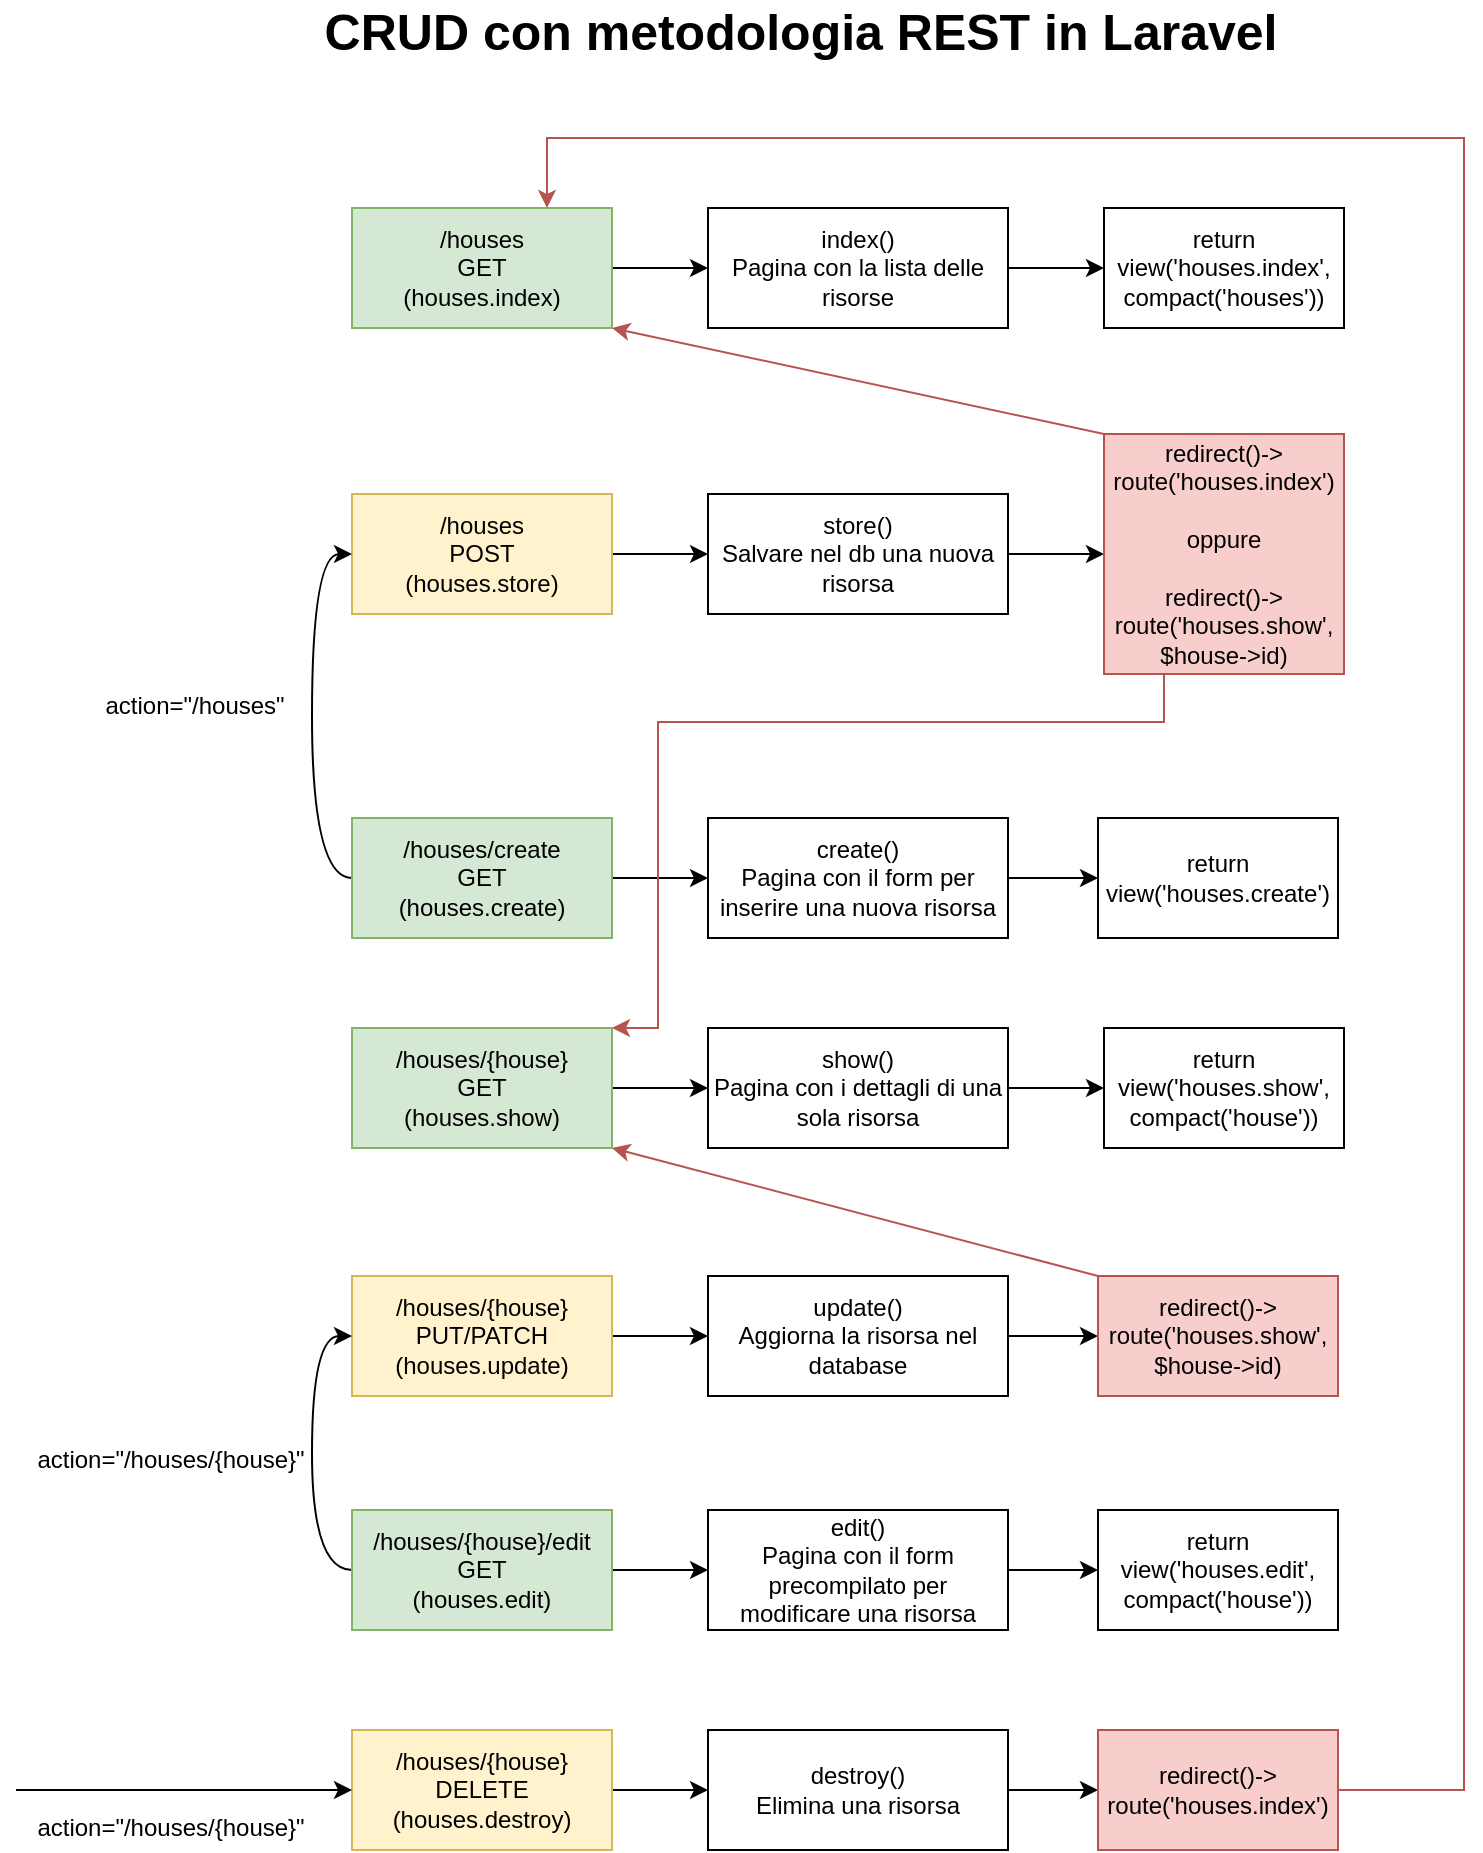<mxfile version="17.5.0" type="device"><diagram id="pF5Ckg5wIkr2pOrJASpG" name="Page-1"><mxGraphModel dx="1093" dy="576" grid="0" gridSize="10" guides="1" tooltips="1" connect="1" arrows="1" fold="1" page="1" pageScale="1" pageWidth="850" pageHeight="1100" math="0" shadow="0"><root><mxCell id="0"/><mxCell id="1" parent="0"/><mxCell id="luJqO4RfnFqcyu_j-J3B-9" value="" style="edgeStyle=orthogonalEdgeStyle;rounded=0;orthogonalLoop=1;jettySize=auto;html=1;" edge="1" parent="1" source="luJqO4RfnFqcyu_j-J3B-1" target="luJqO4RfnFqcyu_j-J3B-8"><mxGeometry relative="1" as="geometry"/></mxCell><mxCell id="luJqO4RfnFqcyu_j-J3B-1" value="/houses&lt;br&gt;GET&lt;br&gt;(houses.index)" style="rounded=0;whiteSpace=wrap;html=1;fillColor=#d5e8d4;strokeColor=#82b366;" vertex="1" parent="1"><mxGeometry x="219" y="153" width="130" height="60" as="geometry"/></mxCell><mxCell id="luJqO4RfnFqcyu_j-J3B-11" value="" style="edgeStyle=orthogonalEdgeStyle;rounded=0;orthogonalLoop=1;jettySize=auto;html=1;" edge="1" parent="1" source="luJqO4RfnFqcyu_j-J3B-2" target="luJqO4RfnFqcyu_j-J3B-10"><mxGeometry relative="1" as="geometry"/></mxCell><mxCell id="luJqO4RfnFqcyu_j-J3B-2" value="/houses&lt;br&gt;POST&lt;br&gt;(houses.store)" style="rounded=0;whiteSpace=wrap;html=1;fillColor=#fff2cc;strokeColor=#d6b656;" vertex="1" parent="1"><mxGeometry x="219" y="296" width="130" height="60" as="geometry"/></mxCell><mxCell id="luJqO4RfnFqcyu_j-J3B-13" value="" style="edgeStyle=orthogonalEdgeStyle;rounded=0;orthogonalLoop=1;jettySize=auto;html=1;" edge="1" parent="1" source="luJqO4RfnFqcyu_j-J3B-3" target="luJqO4RfnFqcyu_j-J3B-12"><mxGeometry relative="1" as="geometry"/></mxCell><mxCell id="luJqO4RfnFqcyu_j-J3B-15" style="edgeStyle=orthogonalEdgeStyle;curved=1;rounded=0;orthogonalLoop=1;jettySize=auto;html=1;exitX=0;exitY=0.5;exitDx=0;exitDy=0;entryX=0;entryY=0.5;entryDx=0;entryDy=0;" edge="1" parent="1" source="luJqO4RfnFqcyu_j-J3B-3" target="luJqO4RfnFqcyu_j-J3B-2"><mxGeometry relative="1" as="geometry"/></mxCell><mxCell id="luJqO4RfnFqcyu_j-J3B-3" value="/houses/create&lt;br&gt;GET&lt;br&gt;(houses.create)" style="rounded=0;whiteSpace=wrap;html=1;fillColor=#d5e8d4;strokeColor=#82b366;" vertex="1" parent="1"><mxGeometry x="219" y="458" width="130" height="60" as="geometry"/></mxCell><mxCell id="luJqO4RfnFqcyu_j-J3B-18" value="" style="edgeStyle=orthogonalEdgeStyle;curved=1;rounded=0;orthogonalLoop=1;jettySize=auto;html=1;" edge="1" parent="1" source="luJqO4RfnFqcyu_j-J3B-4" target="luJqO4RfnFqcyu_j-J3B-17"><mxGeometry relative="1" as="geometry"/></mxCell><mxCell id="luJqO4RfnFqcyu_j-J3B-4" value="/houses/{house}&lt;br&gt;GET&lt;br&gt;(houses.show)" style="rounded=0;whiteSpace=wrap;html=1;fillColor=#d5e8d4;strokeColor=#82b366;" vertex="1" parent="1"><mxGeometry x="219" y="563" width="130" height="60" as="geometry"/></mxCell><mxCell id="luJqO4RfnFqcyu_j-J3B-25" value="" style="edgeStyle=orthogonalEdgeStyle;curved=1;rounded=0;orthogonalLoop=1;jettySize=auto;html=1;" edge="1" parent="1" source="luJqO4RfnFqcyu_j-J3B-6" target="luJqO4RfnFqcyu_j-J3B-24"><mxGeometry relative="1" as="geometry"/></mxCell><mxCell id="luJqO4RfnFqcyu_j-J3B-6" value="/houses/{house}&lt;br&gt;PUT/PATCH&lt;br&gt;(houses.update)" style="rounded=0;whiteSpace=wrap;html=1;fillColor=#fff2cc;strokeColor=#d6b656;" vertex="1" parent="1"><mxGeometry x="219" y="687" width="130" height="60" as="geometry"/></mxCell><mxCell id="luJqO4RfnFqcyu_j-J3B-27" value="" style="edgeStyle=orthogonalEdgeStyle;curved=1;rounded=0;orthogonalLoop=1;jettySize=auto;html=1;" edge="1" parent="1" source="luJqO4RfnFqcyu_j-J3B-7" target="luJqO4RfnFqcyu_j-J3B-26"><mxGeometry relative="1" as="geometry"/></mxCell><mxCell id="luJqO4RfnFqcyu_j-J3B-7" value="/houses/{house}&lt;br&gt;DELETE&lt;br&gt;(houses.destroy)" style="rounded=0;whiteSpace=wrap;html=1;fillColor=#fff2cc;strokeColor=#d6b656;" vertex="1" parent="1"><mxGeometry x="219" y="914" width="130" height="60" as="geometry"/></mxCell><mxCell id="luJqO4RfnFqcyu_j-J3B-54" value="" style="edgeStyle=orthogonalEdgeStyle;rounded=0;orthogonalLoop=1;jettySize=auto;html=1;fontSize=25;" edge="1" parent="1" source="luJqO4RfnFqcyu_j-J3B-8" target="luJqO4RfnFqcyu_j-J3B-53"><mxGeometry relative="1" as="geometry"/></mxCell><mxCell id="luJqO4RfnFqcyu_j-J3B-8" value="index()&lt;br&gt;Pagina con la lista delle risorse" style="rounded=0;whiteSpace=wrap;html=1;" vertex="1" parent="1"><mxGeometry x="397" y="153" width="150" height="60" as="geometry"/></mxCell><mxCell id="luJqO4RfnFqcyu_j-J3B-50" value="" style="edgeStyle=orthogonalEdgeStyle;rounded=0;orthogonalLoop=1;jettySize=auto;html=1;fontSize=25;" edge="1" parent="1" source="luJqO4RfnFqcyu_j-J3B-10" target="luJqO4RfnFqcyu_j-J3B-49"><mxGeometry relative="1" as="geometry"/></mxCell><mxCell id="luJqO4RfnFqcyu_j-J3B-10" value="store()&lt;br&gt;Salvare nel db una nuova risorsa" style="whiteSpace=wrap;html=1;rounded=0;" vertex="1" parent="1"><mxGeometry x="397" y="296" width="150" height="60" as="geometry"/></mxCell><mxCell id="luJqO4RfnFqcyu_j-J3B-41" value="" style="edgeStyle=orthogonalEdgeStyle;rounded=0;orthogonalLoop=1;jettySize=auto;html=1;fontSize=25;" edge="1" parent="1" source="luJqO4RfnFqcyu_j-J3B-12" target="luJqO4RfnFqcyu_j-J3B-40"><mxGeometry relative="1" as="geometry"/></mxCell><mxCell id="luJqO4RfnFqcyu_j-J3B-12" value="create()&lt;br&gt;Pagina con il form per inserire una nuova risorsa" style="whiteSpace=wrap;html=1;rounded=0;" vertex="1" parent="1"><mxGeometry x="397" y="458" width="150" height="60" as="geometry"/></mxCell><mxCell id="luJqO4RfnFqcyu_j-J3B-16" value="action=&quot;/houses&quot;" style="text;html=1;align=center;verticalAlign=middle;resizable=0;points=[];autosize=1;strokeColor=none;fillColor=none;" vertex="1" parent="1"><mxGeometry x="90" y="393" width="100" height="18" as="geometry"/></mxCell><mxCell id="luJqO4RfnFqcyu_j-J3B-52" value="" style="edgeStyle=orthogonalEdgeStyle;rounded=0;orthogonalLoop=1;jettySize=auto;html=1;fontSize=25;" edge="1" parent="1" source="luJqO4RfnFqcyu_j-J3B-17" target="luJqO4RfnFqcyu_j-J3B-51"><mxGeometry relative="1" as="geometry"/></mxCell><mxCell id="luJqO4RfnFqcyu_j-J3B-17" value="show()&lt;br&gt;Pagina con i dettagli di una sola risorsa" style="whiteSpace=wrap;html=1;rounded=0;" vertex="1" parent="1"><mxGeometry x="397" y="563" width="150" height="60" as="geometry"/></mxCell><mxCell id="luJqO4RfnFqcyu_j-J3B-21" value="" style="edgeStyle=orthogonalEdgeStyle;curved=1;rounded=0;orthogonalLoop=1;jettySize=auto;html=1;" edge="1" parent="1" source="luJqO4RfnFqcyu_j-J3B-19" target="luJqO4RfnFqcyu_j-J3B-20"><mxGeometry relative="1" as="geometry"/></mxCell><mxCell id="luJqO4RfnFqcyu_j-J3B-22" style="edgeStyle=orthogonalEdgeStyle;curved=1;rounded=0;orthogonalLoop=1;jettySize=auto;html=1;exitX=0;exitY=0.5;exitDx=0;exitDy=0;entryX=0;entryY=0.5;entryDx=0;entryDy=0;" edge="1" parent="1" source="luJqO4RfnFqcyu_j-J3B-19" target="luJqO4RfnFqcyu_j-J3B-6"><mxGeometry relative="1" as="geometry"/></mxCell><mxCell id="luJqO4RfnFqcyu_j-J3B-19" value="/houses/{house}/edit&lt;br&gt;GET&lt;br&gt;(houses.edit)" style="rounded=0;whiteSpace=wrap;html=1;fillColor=#d5e8d4;strokeColor=#82b366;" vertex="1" parent="1"><mxGeometry x="219" y="804" width="130" height="60" as="geometry"/></mxCell><mxCell id="luJqO4RfnFqcyu_j-J3B-43" value="" style="edgeStyle=orthogonalEdgeStyle;rounded=0;orthogonalLoop=1;jettySize=auto;html=1;fontSize=25;" edge="1" parent="1" source="luJqO4RfnFqcyu_j-J3B-20" target="luJqO4RfnFqcyu_j-J3B-42"><mxGeometry relative="1" as="geometry"/></mxCell><mxCell id="luJqO4RfnFqcyu_j-J3B-20" value="edit()&lt;br&gt;Pagina con il form precompilato per modificare una risorsa" style="whiteSpace=wrap;html=1;rounded=0;" vertex="1" parent="1"><mxGeometry x="397" y="804" width="150" height="60" as="geometry"/></mxCell><mxCell id="luJqO4RfnFqcyu_j-J3B-23" value="action=&quot;/houses/{house}&quot;" style="text;html=1;align=center;verticalAlign=middle;resizable=0;points=[];autosize=1;strokeColor=none;fillColor=none;" vertex="1" parent="1"><mxGeometry x="56" y="770" width="144" height="18" as="geometry"/></mxCell><mxCell id="luJqO4RfnFqcyu_j-J3B-47" value="" style="edgeStyle=orthogonalEdgeStyle;rounded=0;orthogonalLoop=1;jettySize=auto;html=1;fontSize=25;" edge="1" parent="1" source="luJqO4RfnFqcyu_j-J3B-24" target="luJqO4RfnFqcyu_j-J3B-46"><mxGeometry relative="1" as="geometry"/></mxCell><mxCell id="luJqO4RfnFqcyu_j-J3B-24" value="update()&lt;br&gt;Aggiorna la risorsa nel database" style="whiteSpace=wrap;html=1;rounded=0;" vertex="1" parent="1"><mxGeometry x="397" y="687" width="150" height="60" as="geometry"/></mxCell><mxCell id="luJqO4RfnFqcyu_j-J3B-45" value="" style="edgeStyle=orthogonalEdgeStyle;rounded=0;orthogonalLoop=1;jettySize=auto;html=1;fontSize=25;" edge="1" parent="1" source="luJqO4RfnFqcyu_j-J3B-26" target="luJqO4RfnFqcyu_j-J3B-44"><mxGeometry relative="1" as="geometry"/></mxCell><mxCell id="luJqO4RfnFqcyu_j-J3B-26" value="destroy()&lt;br&gt;Elimina una risorsa" style="whiteSpace=wrap;html=1;rounded=0;" vertex="1" parent="1"><mxGeometry x="397" y="914" width="150" height="60" as="geometry"/></mxCell><mxCell id="luJqO4RfnFqcyu_j-J3B-28" value="action=&quot;/houses/{house}&quot;" style="text;html=1;align=center;verticalAlign=middle;resizable=0;points=[];autosize=1;strokeColor=none;fillColor=none;" vertex="1" parent="1"><mxGeometry x="56" y="954" width="144" height="18" as="geometry"/></mxCell><mxCell id="luJqO4RfnFqcyu_j-J3B-29" value="" style="endArrow=classic;html=1;rounded=0;entryX=0;entryY=0.5;entryDx=0;entryDy=0;" edge="1" parent="1" target="luJqO4RfnFqcyu_j-J3B-7"><mxGeometry width="50" height="50" relative="1" as="geometry"><mxPoint x="51" y="944" as="sourcePoint"/><mxPoint x="447" y="904" as="targetPoint"/></mxGeometry></mxCell><mxCell id="luJqO4RfnFqcyu_j-J3B-38" value="&lt;b&gt;&lt;font style=&quot;font-size: 25px&quot;&gt;CRUD con metodologia REST in Laravel&lt;/font&gt;&lt;/b&gt;" style="text;html=1;align=center;verticalAlign=middle;resizable=0;points=[];autosize=1;strokeColor=none;fillColor=none;" vertex="1" parent="1"><mxGeometry x="200" y="53" width="486" height="22" as="geometry"/></mxCell><mxCell id="luJqO4RfnFqcyu_j-J3B-40" value="return view('houses.create')" style="whiteSpace=wrap;html=1;rounded=0;" vertex="1" parent="1"><mxGeometry x="592" y="458" width="120" height="60" as="geometry"/></mxCell><mxCell id="luJqO4RfnFqcyu_j-J3B-42" value="&lt;span&gt;return view('houses.edit', compact('house'))&lt;/span&gt;" style="whiteSpace=wrap;html=1;rounded=0;" vertex="1" parent="1"><mxGeometry x="592" y="804" width="120" height="60" as="geometry"/></mxCell><mxCell id="luJqO4RfnFqcyu_j-J3B-59" style="edgeStyle=orthogonalEdgeStyle;rounded=0;orthogonalLoop=1;jettySize=auto;html=1;entryX=0.75;entryY=0;entryDx=0;entryDy=0;fontSize=25;fillColor=#f8cecc;strokeColor=#b85450;exitX=1;exitY=0.5;exitDx=0;exitDy=0;" edge="1" parent="1" source="luJqO4RfnFqcyu_j-J3B-44" target="luJqO4RfnFqcyu_j-J3B-1"><mxGeometry relative="1" as="geometry"><mxPoint x="714" y="944" as="sourcePoint"/><Array as="points"><mxPoint x="775" y="944"/><mxPoint x="775" y="118"/><mxPoint x="317" y="118"/></Array></mxGeometry></mxCell><mxCell id="luJqO4RfnFqcyu_j-J3B-44" value="redirect()-&amp;gt;&lt;br&gt;route('houses.index')" style="whiteSpace=wrap;html=1;rounded=0;fillColor=#f8cecc;strokeColor=#b85450;" vertex="1" parent="1"><mxGeometry x="592" y="914" width="120" height="60" as="geometry"/></mxCell><mxCell id="luJqO4RfnFqcyu_j-J3B-58" style="edgeStyle=none;rounded=0;orthogonalLoop=1;jettySize=auto;html=1;exitX=0;exitY=0;exitDx=0;exitDy=0;entryX=1;entryY=1;entryDx=0;entryDy=0;fontSize=25;fillColor=#f8cecc;strokeColor=#b85450;" edge="1" parent="1" source="luJqO4RfnFqcyu_j-J3B-46" target="luJqO4RfnFqcyu_j-J3B-4"><mxGeometry relative="1" as="geometry"/></mxCell><mxCell id="luJqO4RfnFqcyu_j-J3B-46" value="redirect()-&amp;gt;&lt;br&gt;route('houses.show',&lt;br&gt;$house-&amp;gt;id)" style="whiteSpace=wrap;html=1;rounded=0;fillColor=#f8cecc;strokeColor=#b85450;" vertex="1" parent="1"><mxGeometry x="592" y="687" width="120" height="60" as="geometry"/></mxCell><mxCell id="luJqO4RfnFqcyu_j-J3B-56" style="edgeStyle=none;rounded=0;orthogonalLoop=1;jettySize=auto;html=1;exitX=0;exitY=0;exitDx=0;exitDy=0;entryX=1;entryY=1;entryDx=0;entryDy=0;fontSize=25;fillColor=#f8cecc;strokeColor=#b85450;" edge="1" parent="1" source="luJqO4RfnFqcyu_j-J3B-49" target="luJqO4RfnFqcyu_j-J3B-1"><mxGeometry relative="1" as="geometry"/></mxCell><mxCell id="luJqO4RfnFqcyu_j-J3B-57" style="edgeStyle=orthogonalEdgeStyle;rounded=0;orthogonalLoop=1;jettySize=auto;html=1;exitX=0.25;exitY=1;exitDx=0;exitDy=0;entryX=1;entryY=0;entryDx=0;entryDy=0;fontSize=25;fillColor=#f8cecc;strokeColor=#b85450;" edge="1" parent="1" source="luJqO4RfnFqcyu_j-J3B-49" target="luJqO4RfnFqcyu_j-J3B-4"><mxGeometry relative="1" as="geometry"><Array as="points"><mxPoint x="625" y="410"/><mxPoint x="372" y="410"/><mxPoint x="372" y="563"/></Array></mxGeometry></mxCell><mxCell id="luJqO4RfnFqcyu_j-J3B-49" value="&lt;span&gt;redirect()-&amp;gt;&lt;/span&gt;&lt;br&gt;&lt;span&gt;route('houses.index')&lt;br&gt;&lt;/span&gt;&lt;br&gt;oppure&lt;br&gt;&lt;br&gt;redirect()-&amp;gt;&lt;br&gt;route('houses.show',&lt;br&gt;$house-&amp;gt;id)" style="whiteSpace=wrap;html=1;rounded=0;fillColor=#f8cecc;strokeColor=#b85450;" vertex="1" parent="1"><mxGeometry x="595" y="266" width="120" height="120" as="geometry"/></mxCell><mxCell id="luJqO4RfnFqcyu_j-J3B-51" value="return view('houses.show', compact('house'))" style="whiteSpace=wrap;html=1;rounded=0;" vertex="1" parent="1"><mxGeometry x="595" y="563" width="120" height="60" as="geometry"/></mxCell><mxCell id="luJqO4RfnFqcyu_j-J3B-53" value="&lt;span&gt;return view('houses.index', compact('houses'))&lt;/span&gt;" style="whiteSpace=wrap;html=1;rounded=0;" vertex="1" parent="1"><mxGeometry x="595" y="153" width="120" height="60" as="geometry"/></mxCell></root></mxGraphModel></diagram></mxfile>